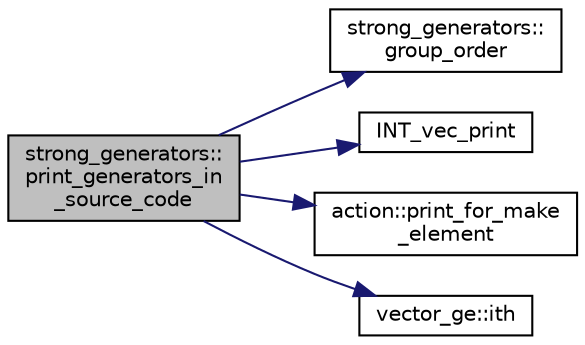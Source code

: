 digraph "strong_generators::print_generators_in_source_code"
{
  edge [fontname="Helvetica",fontsize="10",labelfontname="Helvetica",labelfontsize="10"];
  node [fontname="Helvetica",fontsize="10",shape=record];
  rankdir="LR";
  Node4517 [label="strong_generators::\lprint_generators_in\l_source_code",height=0.2,width=0.4,color="black", fillcolor="grey75", style="filled", fontcolor="black"];
  Node4517 -> Node4518 [color="midnightblue",fontsize="10",style="solid",fontname="Helvetica"];
  Node4518 [label="strong_generators::\lgroup_order",height=0.2,width=0.4,color="black", fillcolor="white", style="filled",URL="$dc/d09/classstrong__generators.html#a91f453c2bfd6502b96f4b4eed16beb20"];
  Node4517 -> Node4519 [color="midnightblue",fontsize="10",style="solid",fontname="Helvetica"];
  Node4519 [label="INT_vec_print",height=0.2,width=0.4,color="black", fillcolor="white", style="filled",URL="$df/dbf/sajeeb_8_c.html#a79a5901af0b47dd0d694109543c027fe"];
  Node4517 -> Node4520 [color="midnightblue",fontsize="10",style="solid",fontname="Helvetica"];
  Node4520 [label="action::print_for_make\l_element",height=0.2,width=0.4,color="black", fillcolor="white", style="filled",URL="$d2/d86/classaction.html#a805e8a2eedc03fd1b3a9cf91ef99b58e"];
  Node4517 -> Node4521 [color="midnightblue",fontsize="10",style="solid",fontname="Helvetica"];
  Node4521 [label="vector_ge::ith",height=0.2,width=0.4,color="black", fillcolor="white", style="filled",URL="$d4/d6e/classvector__ge.html#a1ff002e8b746a9beb119d57dcd4a15ff"];
}
